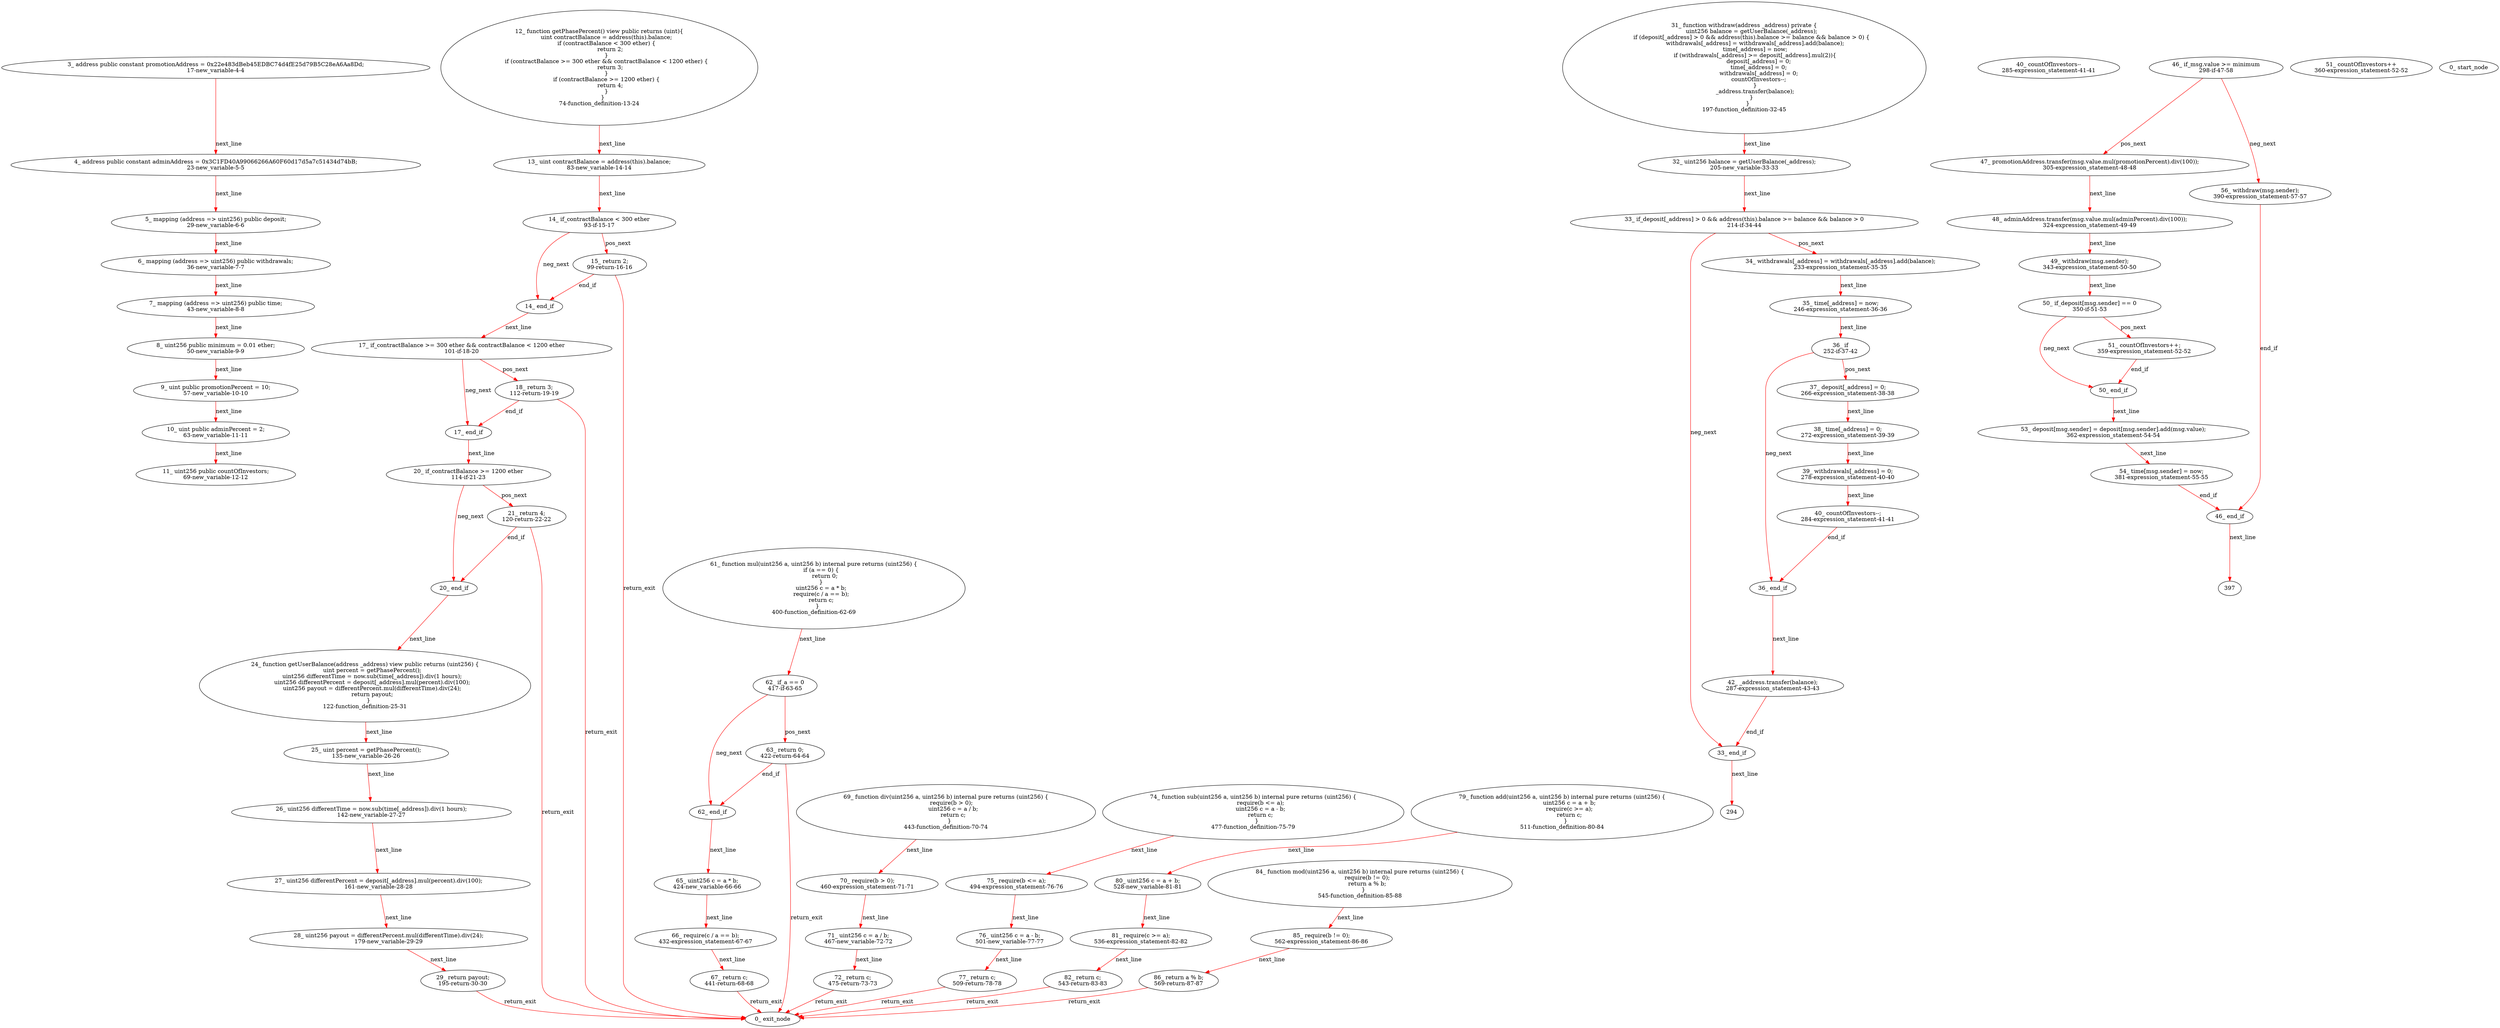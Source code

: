 digraph  {
17 [label="3_ address public constant promotionAddress = 0x22e483dBeb45EDBC74d4fE25d79B5C28eA6Aa8Dd;\n17-new_variable-4-4", method="", type_label=new_variable];
23 [label="4_ address public constant adminAddress = 0x3C1FD40A99066266A60F60d17d5a7c51434d74bB;\n23-new_variable-5-5", method="", type_label=new_variable];
29 [label="5_ mapping (address => uint256) public deposit;\n29-new_variable-6-6", method="", type_label=new_variable];
36 [label="6_ mapping (address => uint256) public withdrawals;\n36-new_variable-7-7", method="", type_label=new_variable];
43 [label="7_ mapping (address => uint256) public time;\n43-new_variable-8-8", method="", type_label=new_variable];
50 [label="8_ uint256 public minimum = 0.01 ether;\n50-new_variable-9-9", method="", type_label=new_variable];
57 [label="9_ uint public promotionPercent = 10;\n57-new_variable-10-10", method="", type_label=new_variable];
63 [label="10_ uint public adminPercent = 2;\n63-new_variable-11-11", method="", type_label=new_variable];
69 [label="11_ uint256 public countOfInvestors;\n69-new_variable-12-12", method="", type_label=new_variable];
74 [label="12_ function getPhasePercent() view public returns (uint){\n        uint contractBalance = address(this).balance;\n        if (contractBalance < 300 ether) {\n            return 2;\n        }\n        if (contractBalance >= 300 ether && contractBalance < 1200 ether) {\n            return 3;\n        }\n        if (contractBalance >= 1200 ether) {\n            return 4;\n        }\n    }\n74-function_definition-13-24", method="getPhasePercent()", type_label=function_definition];
83 [label="13_ uint contractBalance = address(this).balance;\n83-new_variable-14-14", method="getPhasePercent()", type_label=new_variable];
93 [label="14_ if_contractBalance < 300 ether\n93-if-15-17", method="getPhasePercent()", type_label=if];
661 [label="14_ end_if", method="getPhasePercent()", type_label=end_if];
99 [label="15_ return 2;\n99-return-16-16", method="getPhasePercent()", type_label=return];
101 [label="17_ if_contractBalance >= 300 ether && contractBalance < 1200 ether\n101-if-18-20", method="getPhasePercent()", type_label=if];
669 [label="17_ end_if", method="getPhasePercent()", type_label=end_if];
112 [label="18_ return 3;\n112-return-19-19", method="getPhasePercent()", type_label=return];
114 [label="20_ if_contractBalance >= 1200 ether\n114-if-21-23", method="getPhasePercent()", type_label=if];
682 [label="20_ end_if", method="getPhasePercent()", type_label=end_if];
120 [label="21_ return 4;\n120-return-22-22", method="getPhasePercent()", type_label=return];
122 [label="24_ function getUserBalance(address _address) view public returns (uint256) {\n        uint percent = getPhasePercent();\n        uint256 differentTime = now.sub(time[_address]).div(1 hours);\n        uint256 differentPercent = deposit[_address].mul(percent).div(100);\n        uint256 payout = differentPercent.mul(differentTime).div(24);\n        return payout;\n    }\n122-function_definition-25-31", method="getUserBalance(address _address)", type_label=function_definition];
135 [label="25_ uint percent = getPhasePercent();\n135-new_variable-26-26", method="getUserBalance(address _address)", type_label=new_variable];
142 [label="26_ uint256 differentTime = now.sub(time[_address]).div(1 hours);\n142-new_variable-27-27", method="getUserBalance(address _address)", type_label=new_variable];
161 [label="27_ uint256 differentPercent = deposit[_address].mul(percent).div(100);\n161-new_variable-28-28", method="getUserBalance(address _address)", type_label=new_variable];
179 [label="28_ uint256 payout = differentPercent.mul(differentTime).div(24);\n179-new_variable-29-29", method="getUserBalance(address _address)", type_label=new_variable];
195 [label="29_ return payout;\n195-return-30-30", method="getUserBalance(address _address)", type_label=return];
197 [label="31_ function withdraw(address _address) private {\n        uint256 balance = getUserBalance(_address);\n        if (deposit[_address] > 0 && address(this).balance >= balance && balance > 0) {\n            withdrawals[_address] = withdrawals[_address].add(balance);\n            time[_address] = now;\n            if (withdrawals[_address] >= deposit[_address].mul(2)){\n                deposit[_address] = 0;\n                time[_address] = 0;\n                withdrawals[_address] = 0;\n                countOfInvestors--;\n            }\n            _address.transfer(balance);\n        }\n    }\n197-function_definition-32-45", method="withdraw(address _address)", type_label=function_definition];
205 [label="32_ uint256 balance = getUserBalance(_address);\n205-new_variable-33-33", method="withdraw(address _address)", type_label=new_variable];
214 [label="33_ if_deposit[_address] > 0 && address(this).balance >= balance && balance > 0\n214-if-34-44", method="withdraw(address _address)", type_label=if];
782 [label="33_ end_if", method="withdraw(address _address)", type_label=end_if];
233 [label="34_ withdrawals[_address] = withdrawals[_address].add(balance);\n233-expression_statement-35-35", method="withdraw(address _address)", type_label=expression_statement];
246 [label="35_ time[_address] = now;\n246-expression_statement-36-36", method="withdraw(address _address)", type_label=expression_statement];
252 [label="36_ if\n252-if-37-42", method="withdraw(address _address)", type_label=if];
820 [label="36_ end_if", method="withdraw(address _address)", type_label=end_if];
266 [label="37_ deposit[_address] = 0;\n266-expression_statement-38-38", method="withdraw(address _address)", type_label=expression_statement];
272 [label="38_ time[_address] = 0;\n272-expression_statement-39-39", method="withdraw(address _address)", type_label=expression_statement];
278 [label="39_ withdrawals[_address] = 0;\n278-expression_statement-40-40", method="withdraw(address _address)", type_label=expression_statement];
284 [label="40_ countOfInvestors--;\n284-expression_statement-41-41", method="withdraw(address _address)", type_label=expression_statement];
285 [label="40_ countOfInvestors--\n285-expression_statement-41-41", method="withdraw(address _address)", type_label=expression_statement];
287 [label="42_ _address.transfer(balance);\n287-expression_statement-43-43", method="withdraw(address _address)", type_label=expression_statement];
298 [label="46_ if_msg.value >= minimum\n298-if-47-58", method="", type_label=if];
866 [label="46_ end_if", method="", type_label=end_if];
305 [label="47_ promotionAddress.transfer(msg.value.mul(promotionPercent).div(100));\n305-expression_statement-48-48", method="", type_label=expression_statement];
324 [label="48_ adminAddress.transfer(msg.value.mul(adminPercent).div(100));\n324-expression_statement-49-49", method="", type_label=expression_statement];
343 [label="49_ withdraw(msg.sender);\n343-expression_statement-50-50", method="", type_label=expression_statement];
350 [label="50_ if_deposit[msg.sender] == 0\n350-if-51-53", method="", type_label=if];
918 [label="50_ end_if", method="", type_label=end_if];
359 [label="51_ countOfInvestors++;\n359-expression_statement-52-52", method="", type_label=expression_statement];
360 [label="51_ countOfInvestors++\n360-expression_statement-52-52", method="", type_label=expression_statement];
362 [label="53_ deposit[msg.sender] = deposit[msg.sender].add(msg.value);\n362-expression_statement-54-54", method="", type_label=expression_statement];
381 [label="54_ time[msg.sender] = now;\n381-expression_statement-55-55", method="", type_label=expression_statement];
390 [label="56_ withdraw(msg.sender);\n390-expression_statement-57-57", method="", type_label=expression_statement];
400 [label="61_ function mul(uint256 a, uint256 b) internal pure returns (uint256) {\n        if (a == 0) {\n            return 0;\n        }\n        uint256 c = a * b;\n        require(c / a == b);\n        return c;\n    }\n400-function_definition-62-69", method="mul(uint256 a,uint256 b)", type_label=function_definition];
417 [label="62_ if_a == 0\n417-if-63-65", method="mul(uint256 a,uint256 b)", type_label=if];
985 [label="62_ end_if", method="mul(uint256 a,uint256 b)", type_label=end_if];
422 [label="63_ return 0;\n422-return-64-64", method="mul(uint256 a,uint256 b)", type_label=return];
424 [label="65_ uint256 c = a * b;\n424-new_variable-66-66", method="mul(uint256 a,uint256 b)", type_label=new_variable];
432 [label="66_ require(c / a == b);\n432-expression_statement-67-67", method="mul(uint256 a,uint256 b)", type_label=expression_statement];
441 [label="67_ return c;\n441-return-68-68", method="mul(uint256 a,uint256 b)", type_label=return];
443 [label="69_ function div(uint256 a, uint256 b) internal pure returns (uint256) {\n        require(b > 0);  \n        uint256 c = a / b;\n        return c;\n    }\n443-function_definition-70-74", method="div(uint256 a,uint256 b)", type_label=function_definition];
460 [label="70_ require(b > 0);\n460-expression_statement-71-71", method="div(uint256 a,uint256 b)", type_label=expression_statement];
467 [label="71_ uint256 c = a / b;\n467-new_variable-72-72", method="div(uint256 a,uint256 b)", type_label=new_variable];
475 [label="72_ return c;\n475-return-73-73", method="div(uint256 a,uint256 b)", type_label=return];
477 [label="74_ function sub(uint256 a, uint256 b) internal pure returns (uint256) {\n        require(b <= a);\n        uint256 c = a - b;\n        return c;\n    }\n477-function_definition-75-79", method="sub(uint256 a,uint256 b)", type_label=function_definition];
494 [label="75_ require(b <= a);\n494-expression_statement-76-76", method="sub(uint256 a,uint256 b)", type_label=expression_statement];
501 [label="76_ uint256 c = a - b;\n501-new_variable-77-77", method="sub(uint256 a,uint256 b)", type_label=new_variable];
509 [label="77_ return c;\n509-return-78-78", method="sub(uint256 a,uint256 b)", type_label=return];
511 [label="79_ function add(uint256 a, uint256 b) internal pure returns (uint256) {\n        uint256 c = a + b;\n        require(c >= a);\n        return c;\n    }\n511-function_definition-80-84", method="add(uint256 a,uint256 b)", type_label=function_definition];
528 [label="80_ uint256 c = a + b;\n528-new_variable-81-81", method="add(uint256 a,uint256 b)", type_label=new_variable];
536 [label="81_ require(c >= a);\n536-expression_statement-82-82", method="add(uint256 a,uint256 b)", type_label=expression_statement];
543 [label="82_ return c;\n543-return-83-83", method="add(uint256 a,uint256 b)", type_label=return];
545 [label="84_ function mod(uint256 a, uint256 b) internal pure returns (uint256) {\n        require(b != 0);\n        return a % b;\n    }\n545-function_definition-85-88", method="mod(uint256 a,uint256 b)", type_label=function_definition];
562 [label="85_ require(b != 0);\n562-expression_statement-86-86", method="mod(uint256 a,uint256 b)", type_label=expression_statement];
569 [label="86_ return a % b;\n569-return-87-87", method="mod(uint256 a,uint256 b)", type_label=return];
1 [label="0_ start_node", method="", type_label=start];
2 [label="0_ exit_node", method="", type_label=exit];
294;
397;
17 -> 23  [color=red, controlflow_type=next_line, edge_type=CFG_edge, key=0, label=next_line];
23 -> 29  [color=red, controlflow_type=next_line, edge_type=CFG_edge, key=0, label=next_line];
29 -> 36  [color=red, controlflow_type=next_line, edge_type=CFG_edge, key=0, label=next_line];
36 -> 43  [color=red, controlflow_type=next_line, edge_type=CFG_edge, key=0, label=next_line];
43 -> 50  [color=red, controlflow_type=next_line, edge_type=CFG_edge, key=0, label=next_line];
50 -> 57  [color=red, controlflow_type=next_line, edge_type=CFG_edge, key=0, label=next_line];
57 -> 63  [color=red, controlflow_type=next_line, edge_type=CFG_edge, key=0, label=next_line];
63 -> 69  [color=red, controlflow_type=next_line, edge_type=CFG_edge, key=0, label=next_line];
74 -> 83  [color=red, controlflow_type=next_line, edge_type=CFG_edge, key=0, label=next_line];
83 -> 93  [color=red, controlflow_type=next_line, edge_type=CFG_edge, key=0, label=next_line];
93 -> 99  [color=red, controlflow_type=pos_next, edge_type=CFG_edge, key=0, label=pos_next];
93 -> 661  [color=red, controlflow_type=neg_next, edge_type=CFG_edge, key=0, label=neg_next];
661 -> 101  [color=red, controlflow_type=next_line, edge_type=CFG_edge, key=0, label=next_line];
99 -> 661  [color=red, controlflow_type=end_if, edge_type=CFG_edge, key=0, label=end_if];
99 -> 2  [color=red, controlflow_type=return_exit, edge_type=CFG_edge, key=0, label=return_exit];
101 -> 112  [color=red, controlflow_type=pos_next, edge_type=CFG_edge, key=0, label=pos_next];
101 -> 669  [color=red, controlflow_type=neg_next, edge_type=CFG_edge, key=0, label=neg_next];
669 -> 114  [color=red, controlflow_type=next_line, edge_type=CFG_edge, key=0, label=next_line];
112 -> 669  [color=red, controlflow_type=end_if, edge_type=CFG_edge, key=0, label=end_if];
112 -> 2  [color=red, controlflow_type=return_exit, edge_type=CFG_edge, key=0, label=return_exit];
114 -> 120  [color=red, controlflow_type=pos_next, edge_type=CFG_edge, key=0, label=pos_next];
114 -> 682  [color=red, controlflow_type=neg_next, edge_type=CFG_edge, key=0, label=neg_next];
682 -> 122  [color=red, controlflow_type=next_line, edge_type=CFG_edge, key=0, label=next_line];
120 -> 682  [color=red, controlflow_type=end_if, edge_type=CFG_edge, key=0, label=end_if];
120 -> 2  [color=red, controlflow_type=return_exit, edge_type=CFG_edge, key=0, label=return_exit];
122 -> 135  [color=red, controlflow_type=next_line, edge_type=CFG_edge, key=0, label=next_line];
135 -> 142  [color=red, controlflow_type=next_line, edge_type=CFG_edge, key=0, label=next_line];
142 -> 161  [color=red, controlflow_type=next_line, edge_type=CFG_edge, key=0, label=next_line];
161 -> 179  [color=red, controlflow_type=next_line, edge_type=CFG_edge, key=0, label=next_line];
179 -> 195  [color=red, controlflow_type=next_line, edge_type=CFG_edge, key=0, label=next_line];
195 -> 2  [color=red, controlflow_type=return_exit, edge_type=CFG_edge, key=0, label=return_exit];
197 -> 205  [color=red, controlflow_type=next_line, edge_type=CFG_edge, key=0, label=next_line];
205 -> 214  [color=red, controlflow_type=next_line, edge_type=CFG_edge, key=0, label=next_line];
214 -> 233  [color=red, controlflow_type=pos_next, edge_type=CFG_edge, key=0, label=pos_next];
214 -> 782  [color=red, controlflow_type=neg_next, edge_type=CFG_edge, key=0, label=neg_next];
782 -> 294  [color=red, controlflow_type=next_line, edge_type=CFG_edge, key=0, label=next_line];
233 -> 246  [color=red, controlflow_type=next_line, edge_type=CFG_edge, key=0, label=next_line];
246 -> 252  [color=red, controlflow_type=next_line, edge_type=CFG_edge, key=0, label=next_line];
252 -> 266  [color=red, controlflow_type=pos_next, edge_type=CFG_edge, key=0, label=pos_next];
252 -> 820  [color=red, controlflow_type=neg_next, edge_type=CFG_edge, key=0, label=neg_next];
820 -> 287  [color=red, controlflow_type=next_line, edge_type=CFG_edge, key=0, label=next_line];
266 -> 272  [color=red, controlflow_type=next_line, edge_type=CFG_edge, key=0, label=next_line];
272 -> 278  [color=red, controlflow_type=next_line, edge_type=CFG_edge, key=0, label=next_line];
278 -> 284  [color=red, controlflow_type=next_line, edge_type=CFG_edge, key=0, label=next_line];
284 -> 820  [color=red, controlflow_type=end_if, edge_type=CFG_edge, key=0, label=end_if];
287 -> 782  [color=red, controlflow_type=end_if, edge_type=CFG_edge, key=0, label=end_if];
298 -> 305  [color=red, controlflow_type=pos_next, edge_type=CFG_edge, key=0, label=pos_next];
298 -> 390  [color=red, controlflow_type=neg_next, edge_type=CFG_edge, key=0, label=neg_next];
866 -> 397  [color=red, controlflow_type=next_line, edge_type=CFG_edge, key=0, label=next_line];
305 -> 324  [color=red, controlflow_type=next_line, edge_type=CFG_edge, key=0, label=next_line];
324 -> 343  [color=red, controlflow_type=next_line, edge_type=CFG_edge, key=0, label=next_line];
343 -> 350  [color=red, controlflow_type=next_line, edge_type=CFG_edge, key=0, label=next_line];
350 -> 359  [color=red, controlflow_type=pos_next, edge_type=CFG_edge, key=0, label=pos_next];
350 -> 918  [color=red, controlflow_type=neg_next, edge_type=CFG_edge, key=0, label=neg_next];
918 -> 362  [color=red, controlflow_type=next_line, edge_type=CFG_edge, key=0, label=next_line];
359 -> 918  [color=red, controlflow_type=end_if, edge_type=CFG_edge, key=0, label=end_if];
362 -> 381  [color=red, controlflow_type=next_line, edge_type=CFG_edge, key=0, label=next_line];
381 -> 866  [color=red, controlflow_type=end_if, edge_type=CFG_edge, key=0, label=end_if];
390 -> 866  [color=red, controlflow_type=end_if, edge_type=CFG_edge, key=0, label=end_if];
400 -> 417  [color=red, controlflow_type=next_line, edge_type=CFG_edge, key=0, label=next_line];
417 -> 422  [color=red, controlflow_type=pos_next, edge_type=CFG_edge, key=0, label=pos_next];
417 -> 985  [color=red, controlflow_type=neg_next, edge_type=CFG_edge, key=0, label=neg_next];
985 -> 424  [color=red, controlflow_type=next_line, edge_type=CFG_edge, key=0, label=next_line];
422 -> 985  [color=red, controlflow_type=end_if, edge_type=CFG_edge, key=0, label=end_if];
422 -> 2  [color=red, controlflow_type=return_exit, edge_type=CFG_edge, key=0, label=return_exit];
424 -> 432  [color=red, controlflow_type=next_line, edge_type=CFG_edge, key=0, label=next_line];
432 -> 441  [color=red, controlflow_type=next_line, edge_type=CFG_edge, key=0, label=next_line];
441 -> 2  [color=red, controlflow_type=return_exit, edge_type=CFG_edge, key=0, label=return_exit];
443 -> 460  [color=red, controlflow_type=next_line, edge_type=CFG_edge, key=0, label=next_line];
460 -> 467  [color=red, controlflow_type=next_line, edge_type=CFG_edge, key=0, label=next_line];
467 -> 475  [color=red, controlflow_type=next_line, edge_type=CFG_edge, key=0, label=next_line];
475 -> 2  [color=red, controlflow_type=return_exit, edge_type=CFG_edge, key=0, label=return_exit];
477 -> 494  [color=red, controlflow_type=next_line, edge_type=CFG_edge, key=0, label=next_line];
494 -> 501  [color=red, controlflow_type=next_line, edge_type=CFG_edge, key=0, label=next_line];
501 -> 509  [color=red, controlflow_type=next_line, edge_type=CFG_edge, key=0, label=next_line];
509 -> 2  [color=red, controlflow_type=return_exit, edge_type=CFG_edge, key=0, label=return_exit];
511 -> 528  [color=red, controlflow_type=next_line, edge_type=CFG_edge, key=0, label=next_line];
528 -> 536  [color=red, controlflow_type=next_line, edge_type=CFG_edge, key=0, label=next_line];
536 -> 543  [color=red, controlflow_type=next_line, edge_type=CFG_edge, key=0, label=next_line];
543 -> 2  [color=red, controlflow_type=return_exit, edge_type=CFG_edge, key=0, label=return_exit];
545 -> 562  [color=red, controlflow_type=next_line, edge_type=CFG_edge, key=0, label=next_line];
562 -> 569  [color=red, controlflow_type=next_line, edge_type=CFG_edge, key=0, label=next_line];
569 -> 2  [color=red, controlflow_type=return_exit, edge_type=CFG_edge, key=0, label=return_exit];
}
